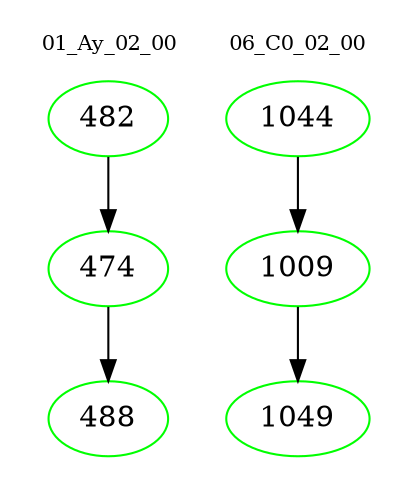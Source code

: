 digraph{
subgraph cluster_0 {
color = white
label = "01_Ay_02_00";
fontsize=10;
T0_482 [label="482", color="green"]
T0_482 -> T0_474 [color="black"]
T0_474 [label="474", color="green"]
T0_474 -> T0_488 [color="black"]
T0_488 [label="488", color="green"]
}
subgraph cluster_1 {
color = white
label = "06_C0_02_00";
fontsize=10;
T1_1044 [label="1044", color="green"]
T1_1044 -> T1_1009 [color="black"]
T1_1009 [label="1009", color="green"]
T1_1009 -> T1_1049 [color="black"]
T1_1049 [label="1049", color="green"]
}
}
